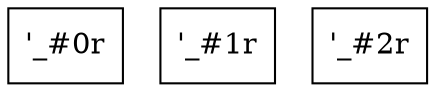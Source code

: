digraph RegionInferenceContext {
    r0[label="\'_#0r"][shape="box"];
    r1[label="\'_#1r"][shape="box"];
    r2[label="\'_#2r"][shape="box"];
}
